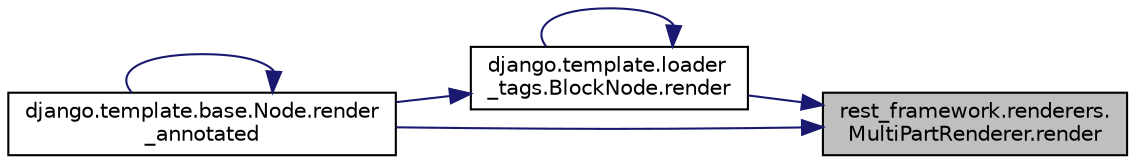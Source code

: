 digraph "rest_framework.renderers.MultiPartRenderer.render"
{
 // LATEX_PDF_SIZE
  edge [fontname="Helvetica",fontsize="10",labelfontname="Helvetica",labelfontsize="10"];
  node [fontname="Helvetica",fontsize="10",shape=record];
  rankdir="RL";
  Node1 [label="rest_framework.renderers.\lMultiPartRenderer.render",height=0.2,width=0.4,color="black", fillcolor="grey75", style="filled", fontcolor="black",tooltip=" "];
  Node1 -> Node2 [dir="back",color="midnightblue",fontsize="10",style="solid",fontname="Helvetica"];
  Node2 [label="django.template.loader\l_tags.BlockNode.render",height=0.2,width=0.4,color="black", fillcolor="white", style="filled",URL="$d5/dfa/classdjango_1_1template_1_1loader__tags_1_1_block_node.html#a840c8b5b54cff3a1cba18e73de19b508",tooltip=" "];
  Node2 -> Node2 [dir="back",color="midnightblue",fontsize="10",style="solid",fontname="Helvetica"];
  Node2 -> Node3 [dir="back",color="midnightblue",fontsize="10",style="solid",fontname="Helvetica"];
  Node3 [label="django.template.base.Node.render\l_annotated",height=0.2,width=0.4,color="black", fillcolor="white", style="filled",URL="$d9/d54/classdjango_1_1template_1_1base_1_1_node.html#a9d62819c7eb55a5f470cb8cd8ea3aa27",tooltip=" "];
  Node3 -> Node3 [dir="back",color="midnightblue",fontsize="10",style="solid",fontname="Helvetica"];
  Node1 -> Node3 [dir="back",color="midnightblue",fontsize="10",style="solid",fontname="Helvetica"];
}
